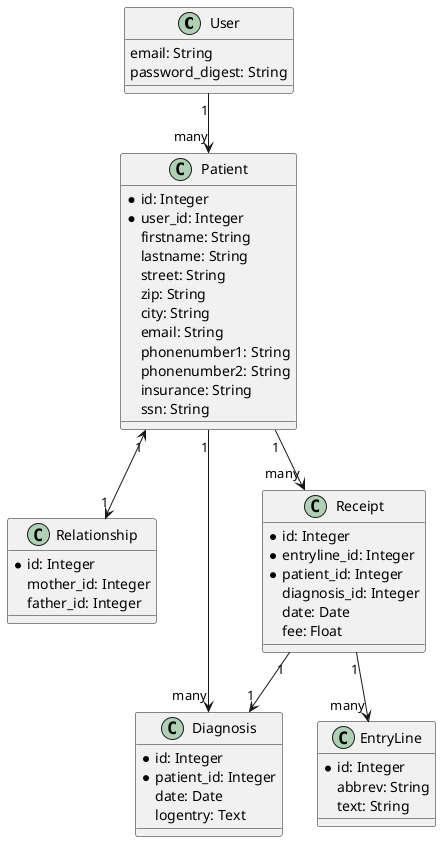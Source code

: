 @startuml
class User {
      email: String
      password_digest: String
}

class Patient {
      *id: Integer
      *user_id: Integer
      firstname: String
      lastname: String
      street: String
      zip: String
      city: String
      email: String
      phonenumber1: String
      phonenumber2: String
      insurance: String
      ssn: String
}

class Relationship {
      *id: Integer
      mother_id: Integer
      father_id: Integer
}

class Diagnosis {
      *id: Integer
      *patient_id: Integer
      date: Date
      logentry: Text
}

class Receipt {
      *id: Integer
      *entryline_id: Integer
      *patient_id: Integer
      diagnosis_id: Integer
      date: Date
      fee: Float
}

class EntryLine {
      *id: Integer
      abbrev: String
      text: String
}

User    "1" --> "many" Patient
Patient "1" <--> "1" Relationship
Patient "1" --> "many" Diagnosis
Patient "1" --> "many" Receipt
Receipt "1" --> "1" Diagnosis
Receipt "1" --> "many" EntryLine

@enduml
